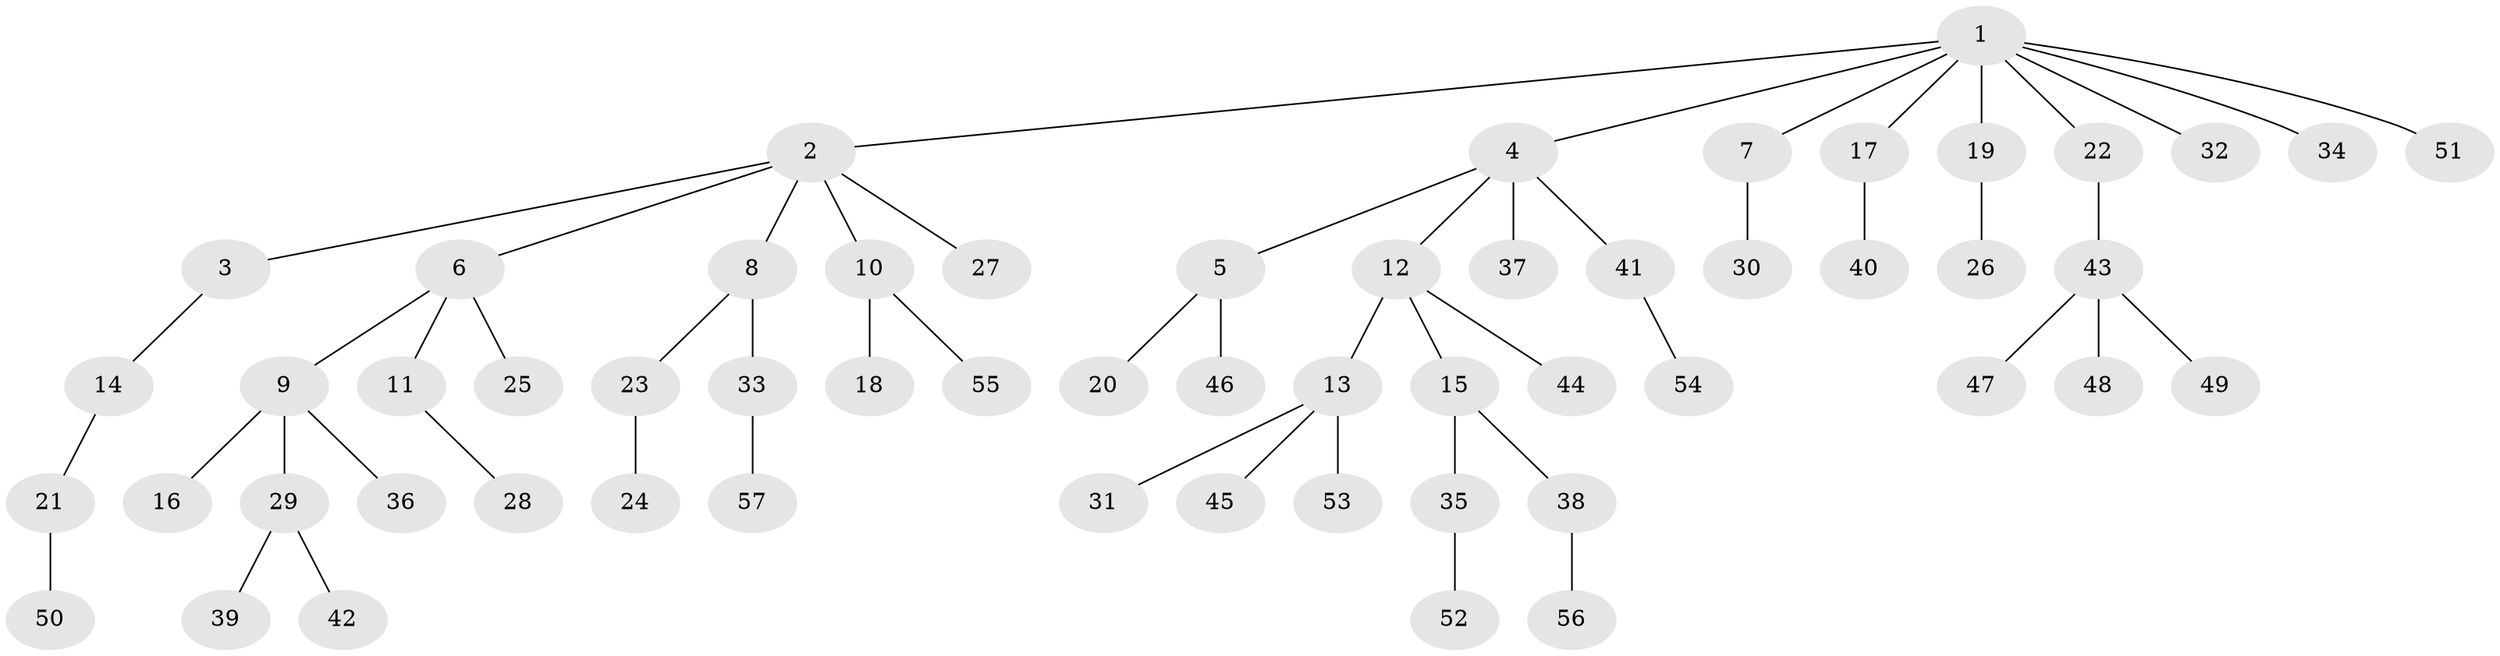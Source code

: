 // Generated by graph-tools (version 1.1) at 2025/26/03/09/25 03:26:32]
// undirected, 57 vertices, 56 edges
graph export_dot {
graph [start="1"]
  node [color=gray90,style=filled];
  1;
  2;
  3;
  4;
  5;
  6;
  7;
  8;
  9;
  10;
  11;
  12;
  13;
  14;
  15;
  16;
  17;
  18;
  19;
  20;
  21;
  22;
  23;
  24;
  25;
  26;
  27;
  28;
  29;
  30;
  31;
  32;
  33;
  34;
  35;
  36;
  37;
  38;
  39;
  40;
  41;
  42;
  43;
  44;
  45;
  46;
  47;
  48;
  49;
  50;
  51;
  52;
  53;
  54;
  55;
  56;
  57;
  1 -- 2;
  1 -- 4;
  1 -- 7;
  1 -- 17;
  1 -- 19;
  1 -- 22;
  1 -- 32;
  1 -- 34;
  1 -- 51;
  2 -- 3;
  2 -- 6;
  2 -- 8;
  2 -- 10;
  2 -- 27;
  3 -- 14;
  4 -- 5;
  4 -- 12;
  4 -- 37;
  4 -- 41;
  5 -- 20;
  5 -- 46;
  6 -- 9;
  6 -- 11;
  6 -- 25;
  7 -- 30;
  8 -- 23;
  8 -- 33;
  9 -- 16;
  9 -- 29;
  9 -- 36;
  10 -- 18;
  10 -- 55;
  11 -- 28;
  12 -- 13;
  12 -- 15;
  12 -- 44;
  13 -- 31;
  13 -- 45;
  13 -- 53;
  14 -- 21;
  15 -- 35;
  15 -- 38;
  17 -- 40;
  19 -- 26;
  21 -- 50;
  22 -- 43;
  23 -- 24;
  29 -- 39;
  29 -- 42;
  33 -- 57;
  35 -- 52;
  38 -- 56;
  41 -- 54;
  43 -- 47;
  43 -- 48;
  43 -- 49;
}
